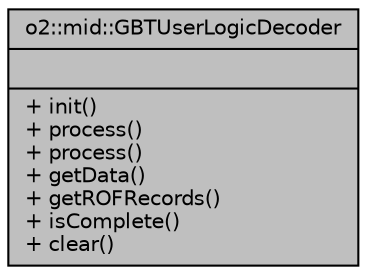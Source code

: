 digraph "o2::mid::GBTUserLogicDecoder"
{
 // INTERACTIVE_SVG=YES
  bgcolor="transparent";
  edge [fontname="Helvetica",fontsize="10",labelfontname="Helvetica",labelfontsize="10"];
  node [fontname="Helvetica",fontsize="10",shape=record];
  Node1 [label="{o2::mid::GBTUserLogicDecoder\n||+ init()\l+ process()\l+ process()\l+ getData()\l+ getROFRecords()\l+ isComplete()\l+ clear()\l}",height=0.2,width=0.4,color="black", fillcolor="grey75", style="filled", fontcolor="black"];
}
